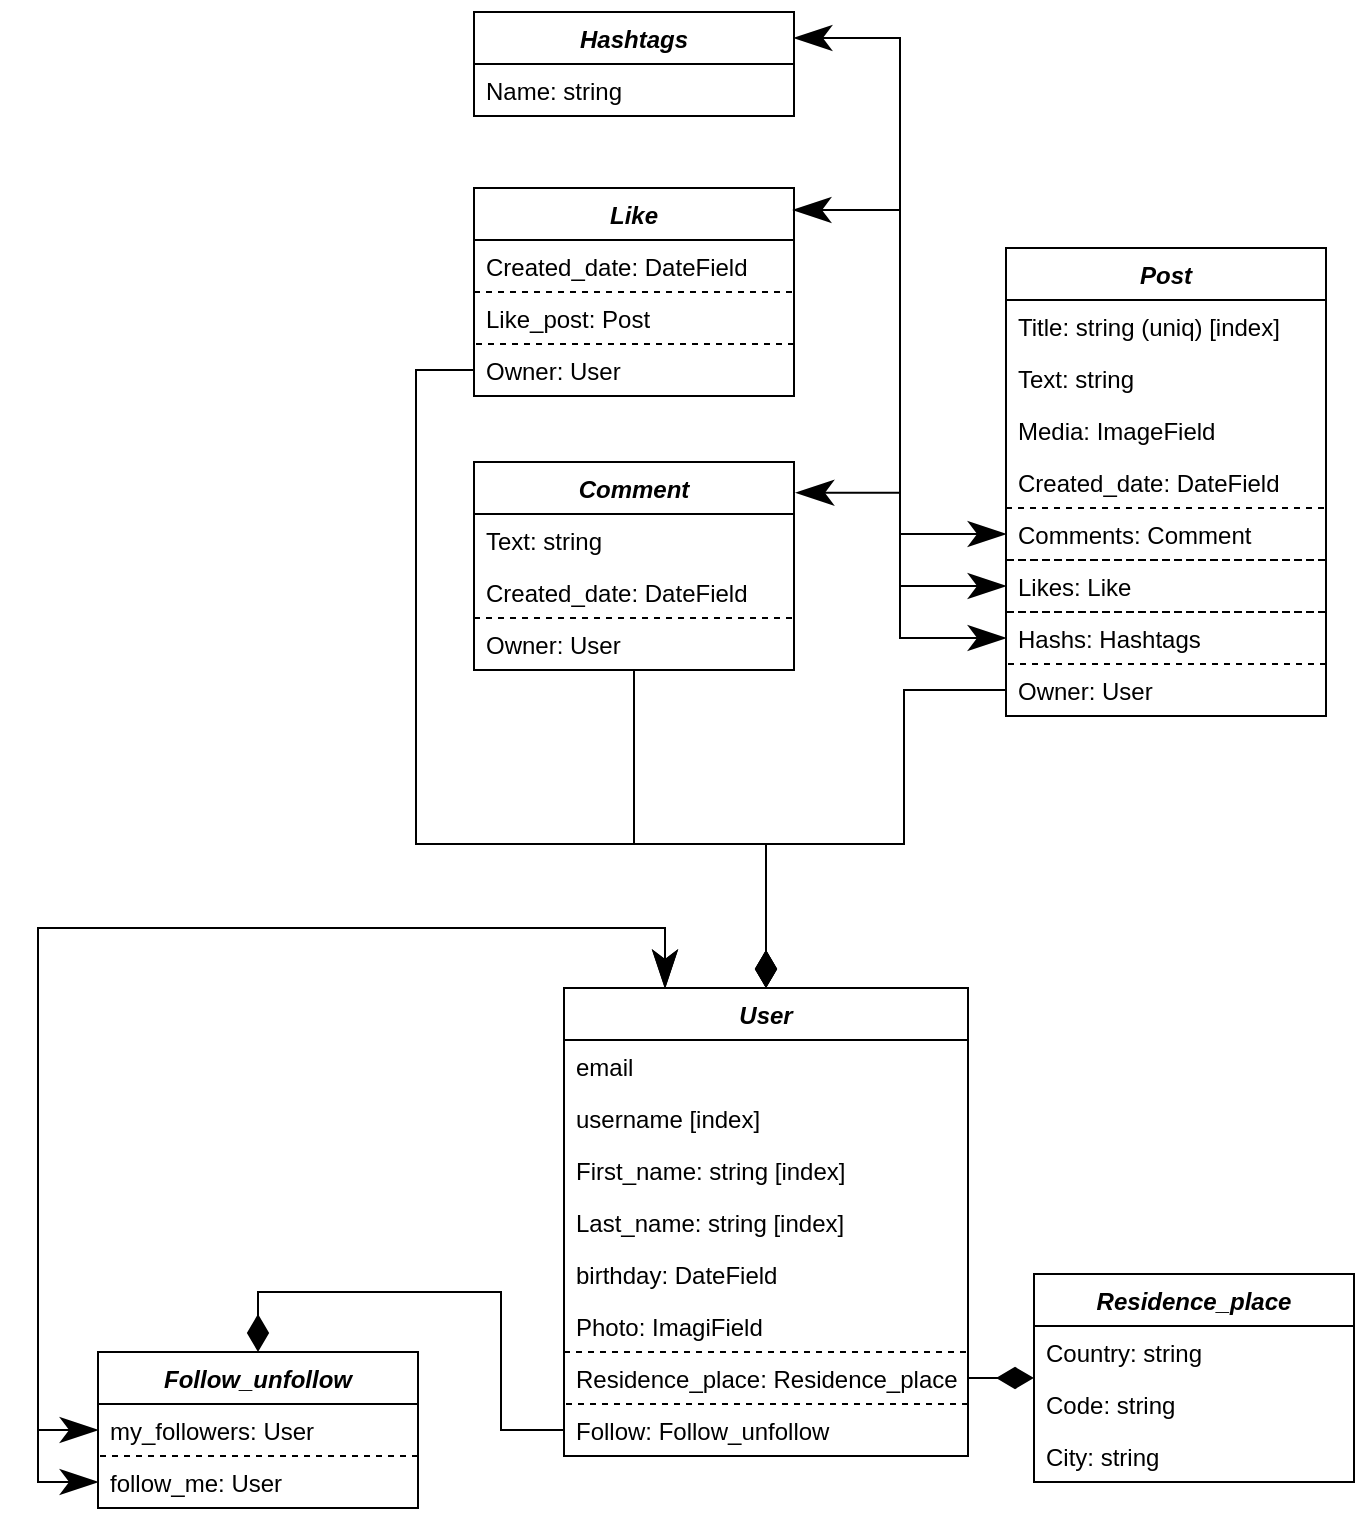 <mxfile version="24.7.5">
  <diagram id="C5RBs43oDa-KdzZeNtuy" name="Page-1">
    <mxGraphModel dx="3457" dy="2007" grid="0" gridSize="10" guides="1" tooltips="1" connect="1" arrows="1" fold="1" page="1" pageScale="1" pageWidth="1169" pageHeight="827" background="none" math="0" shadow="0">
      <root>
        <mxCell id="WIyWlLk6GJQsqaUBKTNV-0" />
        <mxCell id="WIyWlLk6GJQsqaUBKTNV-1" parent="WIyWlLk6GJQsqaUBKTNV-0" />
        <mxCell id="zkfFHV4jXpPFQw0GAbJ--0" value="Residence_place" style="swimlane;fontStyle=3;align=center;verticalAlign=top;childLayout=stackLayout;horizontal=1;startSize=26;horizontalStack=0;resizeParent=1;resizeLast=0;collapsible=1;marginBottom=0;rounded=0;shadow=0;strokeWidth=1;" parent="WIyWlLk6GJQsqaUBKTNV-1" vertex="1">
          <mxGeometry x="742" y="662" width="160" height="104" as="geometry">
            <mxRectangle x="629" y="436" width="160" height="26" as="alternateBounds" />
          </mxGeometry>
        </mxCell>
        <mxCell id="zkfFHV4jXpPFQw0GAbJ--1" value="Country: string" style="text;align=left;verticalAlign=top;spacingLeft=4;spacingRight=4;overflow=hidden;rotatable=0;points=[[0,0.5],[1,0.5]];portConstraint=eastwest;" parent="zkfFHV4jXpPFQw0GAbJ--0" vertex="1">
          <mxGeometry y="26" width="160" height="26" as="geometry" />
        </mxCell>
        <mxCell id="5s991XsyKktp0hbbbUXU-14" value="Code: string" style="text;align=left;verticalAlign=top;spacingLeft=4;spacingRight=4;overflow=hidden;rotatable=0;points=[[0,0.5],[1,0.5]];portConstraint=eastwest;" vertex="1" parent="zkfFHV4jXpPFQw0GAbJ--0">
          <mxGeometry y="52" width="160" height="26" as="geometry" />
        </mxCell>
        <mxCell id="zkfFHV4jXpPFQw0GAbJ--2" value="City: string" style="text;align=left;verticalAlign=top;spacingLeft=4;spacingRight=4;overflow=hidden;rotatable=0;points=[[0,0.5],[1,0.5]];portConstraint=eastwest;rounded=0;shadow=0;html=0;" parent="zkfFHV4jXpPFQw0GAbJ--0" vertex="1">
          <mxGeometry y="78" width="160" height="26" as="geometry" />
        </mxCell>
        <mxCell id="5s991XsyKktp0hbbbUXU-6" value="User" style="swimlane;fontStyle=3;align=center;verticalAlign=top;childLayout=stackLayout;horizontal=1;startSize=26;horizontalStack=0;resizeParent=1;resizeLast=0;collapsible=1;marginBottom=0;rounded=0;shadow=0;strokeWidth=1;" vertex="1" parent="WIyWlLk6GJQsqaUBKTNV-1">
          <mxGeometry x="507" y="519" width="202" height="234" as="geometry">
            <mxRectangle x="230" y="140" width="160" height="26" as="alternateBounds" />
          </mxGeometry>
        </mxCell>
        <mxCell id="5s991XsyKktp0hbbbUXU-7" value="email" style="text;align=left;verticalAlign=top;spacingLeft=4;spacingRight=4;overflow=hidden;rotatable=0;points=[[0,0.5],[1,0.5]];portConstraint=eastwest;" vertex="1" parent="5s991XsyKktp0hbbbUXU-6">
          <mxGeometry y="26" width="202" height="26" as="geometry" />
        </mxCell>
        <mxCell id="5s991XsyKktp0hbbbUXU-8" value="username [index]" style="text;align=left;verticalAlign=top;spacingLeft=4;spacingRight=4;overflow=hidden;rotatable=0;points=[[0,0.5],[1,0.5]];portConstraint=eastwest;rounded=0;shadow=0;html=0;" vertex="1" parent="5s991XsyKktp0hbbbUXU-6">
          <mxGeometry y="52" width="202" height="26" as="geometry" />
        </mxCell>
        <mxCell id="5s991XsyKktp0hbbbUXU-9" value="First_name: string [index]" style="text;align=left;verticalAlign=top;spacingLeft=4;spacingRight=4;overflow=hidden;rotatable=0;points=[[0,0.5],[1,0.5]];portConstraint=eastwest;rounded=0;shadow=0;html=0;" vertex="1" parent="5s991XsyKktp0hbbbUXU-6">
          <mxGeometry y="78" width="202" height="26" as="geometry" />
        </mxCell>
        <mxCell id="5s991XsyKktp0hbbbUXU-10" value="Last_name: string [index]" style="text;align=left;verticalAlign=top;spacingLeft=4;spacingRight=4;overflow=hidden;rotatable=0;points=[[0,0.5],[1,0.5]];portConstraint=eastwest;rounded=0;shadow=0;html=0;" vertex="1" parent="5s991XsyKktp0hbbbUXU-6">
          <mxGeometry y="104" width="202" height="26" as="geometry" />
        </mxCell>
        <mxCell id="5s991XsyKktp0hbbbUXU-11" value="birthday: DateField" style="text;align=left;verticalAlign=top;spacingLeft=4;spacingRight=4;overflow=hidden;rotatable=0;points=[[0,0.5],[1,0.5]];portConstraint=eastwest;rounded=0;shadow=0;html=0;" vertex="1" parent="5s991XsyKktp0hbbbUXU-6">
          <mxGeometry y="130" width="202" height="26" as="geometry" />
        </mxCell>
        <mxCell id="5s991XsyKktp0hbbbUXU-12" value="Photo: ImagiField" style="text;align=left;verticalAlign=top;spacingLeft=4;spacingRight=4;overflow=hidden;rotatable=0;points=[[0,0.5],[1,0.5]];portConstraint=eastwest;rounded=0;shadow=0;html=0;" vertex="1" parent="5s991XsyKktp0hbbbUXU-6">
          <mxGeometry y="156" width="202" height="26" as="geometry" />
        </mxCell>
        <mxCell id="5s991XsyKktp0hbbbUXU-13" value="Residence_place: Residence_place" style="text;align=left;verticalAlign=top;spacingLeft=4;spacingRight=4;overflow=hidden;rotatable=0;points=[[0,0.5],[1,0.5]];portConstraint=eastwest;rounded=0;shadow=0;html=0;fillColor=none;strokeColor=default;dashed=1;" vertex="1" parent="5s991XsyKktp0hbbbUXU-6">
          <mxGeometry y="182" width="202" height="26" as="geometry" />
        </mxCell>
        <mxCell id="5s991XsyKktp0hbbbUXU-16" value="Follow: Follow_unfollow" style="text;align=left;verticalAlign=top;spacingLeft=4;spacingRight=4;overflow=hidden;rotatable=0;points=[[0,0.5],[1,0.5]];portConstraint=eastwest;rounded=0;shadow=0;html=0;" vertex="1" parent="5s991XsyKktp0hbbbUXU-6">
          <mxGeometry y="208" width="202" height="26" as="geometry" />
        </mxCell>
        <mxCell id="5s991XsyKktp0hbbbUXU-15" style="edgeStyle=orthogonalEdgeStyle;rounded=0;orthogonalLoop=1;jettySize=auto;html=1;entryX=0;entryY=0.5;entryDx=0;entryDy=0;endArrow=diamondThin;endFill=1;strokeWidth=1;endSize=16;" edge="1" parent="WIyWlLk6GJQsqaUBKTNV-1" source="5s991XsyKktp0hbbbUXU-13" target="zkfFHV4jXpPFQw0GAbJ--0">
          <mxGeometry relative="1" as="geometry" />
        </mxCell>
        <mxCell id="5s991XsyKktp0hbbbUXU-17" value="Follow_unfollow" style="swimlane;fontStyle=3;align=center;verticalAlign=top;childLayout=stackLayout;horizontal=1;startSize=26;horizontalStack=0;resizeParent=1;resizeLast=0;collapsible=1;marginBottom=0;rounded=0;shadow=0;strokeWidth=1;" vertex="1" parent="WIyWlLk6GJQsqaUBKTNV-1">
          <mxGeometry x="274" y="701" width="160" height="78" as="geometry">
            <mxRectangle x="629" y="436" width="160" height="26" as="alternateBounds" />
          </mxGeometry>
        </mxCell>
        <mxCell id="5s991XsyKktp0hbbbUXU-18" value="my_followers: User" style="text;align=left;verticalAlign=top;spacingLeft=4;spacingRight=4;overflow=hidden;rotatable=0;points=[[0,0.5],[1,0.5]];portConstraint=eastwest;dashed=1;strokeColor=default;" vertex="1" parent="5s991XsyKktp0hbbbUXU-17">
          <mxGeometry y="26" width="160" height="26" as="geometry" />
        </mxCell>
        <mxCell id="5s991XsyKktp0hbbbUXU-19" value="follow_me: User" style="text;align=left;verticalAlign=top;spacingLeft=4;spacingRight=4;overflow=hidden;rotatable=0;points=[[0,0.5],[1,0.5]];portConstraint=eastwest;strokeColor=none;" vertex="1" parent="5s991XsyKktp0hbbbUXU-17">
          <mxGeometry y="52" width="160" height="26" as="geometry" />
        </mxCell>
        <mxCell id="5s991XsyKktp0hbbbUXU-22" style="edgeStyle=orthogonalEdgeStyle;rounded=0;orthogonalLoop=1;jettySize=auto;html=1;entryX=0.25;entryY=0;entryDx=0;entryDy=0;startArrow=classicThin;startFill=1;endSize=16;startSize=16;endArrow=classicThin;endFill=1;exitX=0;exitY=0.5;exitDx=0;exitDy=0;" edge="1" parent="WIyWlLk6GJQsqaUBKTNV-1" source="5s991XsyKktp0hbbbUXU-18" target="5s991XsyKktp0hbbbUXU-6">
          <mxGeometry relative="1" as="geometry" />
        </mxCell>
        <mxCell id="5s991XsyKktp0hbbbUXU-24" style="edgeStyle=orthogonalEdgeStyle;rounded=0;orthogonalLoop=1;jettySize=auto;html=1;entryX=0.25;entryY=0;entryDx=0;entryDy=0;startArrow=classicThin;startFill=1;endArrow=classicThin;endFill=1;endSize=16;startSize=16;exitX=0;exitY=0.5;exitDx=0;exitDy=0;" edge="1" parent="WIyWlLk6GJQsqaUBKTNV-1" source="5s991XsyKktp0hbbbUXU-19" target="5s991XsyKktp0hbbbUXU-6">
          <mxGeometry relative="1" as="geometry" />
        </mxCell>
        <mxCell id="5s991XsyKktp0hbbbUXU-25" style="edgeStyle=orthogonalEdgeStyle;rounded=0;orthogonalLoop=1;jettySize=auto;html=1;entryX=0.5;entryY=0;entryDx=0;entryDy=0;endArrow=diamondThin;endFill=1;endSize=16;" edge="1" parent="WIyWlLk6GJQsqaUBKTNV-1" source="5s991XsyKktp0hbbbUXU-16" target="5s991XsyKktp0hbbbUXU-17">
          <mxGeometry relative="1" as="geometry" />
        </mxCell>
        <mxCell id="5s991XsyKktp0hbbbUXU-26" value="Post" style="swimlane;fontStyle=3;align=center;verticalAlign=top;childLayout=stackLayout;horizontal=1;startSize=26;horizontalStack=0;resizeParent=1;resizeLast=0;collapsible=1;marginBottom=0;rounded=0;shadow=0;strokeWidth=1;" vertex="1" parent="WIyWlLk6GJQsqaUBKTNV-1">
          <mxGeometry x="728" y="149" width="160" height="234" as="geometry">
            <mxRectangle x="629" y="436" width="160" height="26" as="alternateBounds" />
          </mxGeometry>
        </mxCell>
        <mxCell id="5s991XsyKktp0hbbbUXU-33" value="Title: string (uniq) [index]" style="text;align=left;verticalAlign=top;spacingLeft=4;spacingRight=4;overflow=hidden;rotatable=0;points=[[0,0.5],[1,0.5]];portConstraint=eastwest;" vertex="1" parent="5s991XsyKktp0hbbbUXU-26">
          <mxGeometry y="26" width="160" height="26" as="geometry" />
        </mxCell>
        <mxCell id="5s991XsyKktp0hbbbUXU-27" value="Text: string" style="text;align=left;verticalAlign=top;spacingLeft=4;spacingRight=4;overflow=hidden;rotatable=0;points=[[0,0.5],[1,0.5]];portConstraint=eastwest;" vertex="1" parent="5s991XsyKktp0hbbbUXU-26">
          <mxGeometry y="52" width="160" height="26" as="geometry" />
        </mxCell>
        <mxCell id="5s991XsyKktp0hbbbUXU-31" value="Media: ImageField" style="text;align=left;verticalAlign=top;spacingLeft=4;spacingRight=4;overflow=hidden;rotatable=0;points=[[0,0.5],[1,0.5]];portConstraint=eastwest;" vertex="1" parent="5s991XsyKktp0hbbbUXU-26">
          <mxGeometry y="78" width="160" height="26" as="geometry" />
        </mxCell>
        <mxCell id="5s991XsyKktp0hbbbUXU-32" value="Created_date: DateField" style="text;align=left;verticalAlign=top;spacingLeft=4;spacingRight=4;overflow=hidden;rotatable=0;points=[[0,0.5],[1,0.5]];portConstraint=eastwest;" vertex="1" parent="5s991XsyKktp0hbbbUXU-26">
          <mxGeometry y="104" width="160" height="26" as="geometry" />
        </mxCell>
        <mxCell id="5s991XsyKktp0hbbbUXU-51" value="Comments: Comment" style="text;align=left;verticalAlign=top;spacingLeft=4;spacingRight=4;overflow=hidden;rotatable=0;points=[[0,0.5],[1,0.5]];portConstraint=eastwest;strokeColor=default;dashed=1;" vertex="1" parent="5s991XsyKktp0hbbbUXU-26">
          <mxGeometry y="130" width="160" height="26" as="geometry" />
        </mxCell>
        <mxCell id="5s991XsyKktp0hbbbUXU-53" value="Likes: Like" style="text;align=left;verticalAlign=top;spacingLeft=4;spacingRight=4;overflow=hidden;rotatable=0;points=[[0,0.5],[1,0.5]];portConstraint=eastwest;strokeColor=default;dashed=1;" vertex="1" parent="5s991XsyKktp0hbbbUXU-26">
          <mxGeometry y="156" width="160" height="26" as="geometry" />
        </mxCell>
        <mxCell id="5s991XsyKktp0hbbbUXU-60" value="Hashs: Hashtags" style="text;align=left;verticalAlign=top;spacingLeft=4;spacingRight=4;overflow=hidden;rotatable=0;points=[[0,0.5],[1,0.5]];portConstraint=eastwest;strokeColor=default;dashed=1;" vertex="1" parent="5s991XsyKktp0hbbbUXU-26">
          <mxGeometry y="182" width="160" height="26" as="geometry" />
        </mxCell>
        <mxCell id="5s991XsyKktp0hbbbUXU-28" value="Owner: User" style="text;align=left;verticalAlign=top;spacingLeft=4;spacingRight=4;overflow=hidden;rotatable=0;points=[[0,0.5],[1,0.5]];portConstraint=eastwest;strokeColor=none;dashed=1;dashPattern=8 8;" vertex="1" parent="5s991XsyKktp0hbbbUXU-26">
          <mxGeometry y="208" width="160" height="26" as="geometry" />
        </mxCell>
        <mxCell id="5s991XsyKktp0hbbbUXU-30" style="edgeStyle=orthogonalEdgeStyle;rounded=0;orthogonalLoop=1;jettySize=auto;html=1;entryX=0.5;entryY=0;entryDx=0;entryDy=0;endSize=16;endArrow=diamondThin;endFill=1;exitX=0;exitY=0.5;exitDx=0;exitDy=0;strokeColor=default;" edge="1" parent="WIyWlLk6GJQsqaUBKTNV-1" source="5s991XsyKktp0hbbbUXU-28" target="5s991XsyKktp0hbbbUXU-6">
          <mxGeometry relative="1" as="geometry">
            <Array as="points">
              <mxPoint x="677" y="370" />
              <mxPoint x="677" y="447" />
              <mxPoint x="608" y="447" />
            </Array>
          </mxGeometry>
        </mxCell>
        <mxCell id="5s991XsyKktp0hbbbUXU-34" value="Comment" style="swimlane;fontStyle=3;align=center;verticalAlign=top;childLayout=stackLayout;horizontal=1;startSize=26;horizontalStack=0;resizeParent=1;resizeLast=0;collapsible=1;marginBottom=0;rounded=0;shadow=0;strokeWidth=1;" vertex="1" parent="WIyWlLk6GJQsqaUBKTNV-1">
          <mxGeometry x="462" y="256" width="160" height="104" as="geometry">
            <mxRectangle x="629" y="436" width="160" height="26" as="alternateBounds" />
          </mxGeometry>
        </mxCell>
        <mxCell id="5s991XsyKktp0hbbbUXU-36" value="Text: string" style="text;align=left;verticalAlign=top;spacingLeft=4;spacingRight=4;overflow=hidden;rotatable=0;points=[[0,0.5],[1,0.5]];portConstraint=eastwest;" vertex="1" parent="5s991XsyKktp0hbbbUXU-34">
          <mxGeometry y="26" width="160" height="26" as="geometry" />
        </mxCell>
        <mxCell id="5s991XsyKktp0hbbbUXU-38" value="Created_date: DateField" style="text;align=left;verticalAlign=top;spacingLeft=4;spacingRight=4;overflow=hidden;rotatable=0;points=[[0,0.5],[1,0.5]];portConstraint=eastwest;" vertex="1" parent="5s991XsyKktp0hbbbUXU-34">
          <mxGeometry y="52" width="160" height="26" as="geometry" />
        </mxCell>
        <mxCell id="5s991XsyKktp0hbbbUXU-39" value="Owner: User" style="text;align=left;verticalAlign=top;spacingLeft=4;spacingRight=4;overflow=hidden;rotatable=0;points=[[0,0.5],[1,0.5]];portConstraint=eastwest;strokeColor=default;dashed=1;" vertex="1" parent="5s991XsyKktp0hbbbUXU-34">
          <mxGeometry y="78" width="160" height="26" as="geometry" />
        </mxCell>
        <mxCell id="5s991XsyKktp0hbbbUXU-41" style="edgeStyle=orthogonalEdgeStyle;rounded=0;orthogonalLoop=1;jettySize=auto;html=1;entryX=0.5;entryY=0;entryDx=0;entryDy=0;endArrow=diamondThin;endFill=1;endSize=16;" edge="1" parent="WIyWlLk6GJQsqaUBKTNV-1" source="5s991XsyKktp0hbbbUXU-39" target="5s991XsyKktp0hbbbUXU-6">
          <mxGeometry relative="1" as="geometry">
            <Array as="points">
              <mxPoint x="542" y="447" />
              <mxPoint x="608" y="447" />
            </Array>
          </mxGeometry>
        </mxCell>
        <mxCell id="5s991XsyKktp0hbbbUXU-43" value="Like" style="swimlane;fontStyle=3;align=center;verticalAlign=top;childLayout=stackLayout;horizontal=1;startSize=26;horizontalStack=0;resizeParent=1;resizeLast=0;collapsible=1;marginBottom=0;rounded=0;shadow=0;strokeWidth=1;" vertex="1" parent="WIyWlLk6GJQsqaUBKTNV-1">
          <mxGeometry x="462" y="119" width="160" height="104" as="geometry">
            <mxRectangle x="629" y="436" width="160" height="26" as="alternateBounds" />
          </mxGeometry>
        </mxCell>
        <mxCell id="5s991XsyKktp0hbbbUXU-45" value="Created_date: DateField" style="text;align=left;verticalAlign=top;spacingLeft=4;spacingRight=4;overflow=hidden;rotatable=0;points=[[0,0.5],[1,0.5]];portConstraint=eastwest;" vertex="1" parent="5s991XsyKktp0hbbbUXU-43">
          <mxGeometry y="26" width="160" height="26" as="geometry" />
        </mxCell>
        <mxCell id="5s991XsyKktp0hbbbUXU-46" value="Like_post: Post" style="text;align=left;verticalAlign=top;spacingLeft=4;spacingRight=4;overflow=hidden;rotatable=0;points=[[0,0.5],[1,0.5]];portConstraint=eastwest;strokeColor=default;dashed=1;" vertex="1" parent="5s991XsyKktp0hbbbUXU-43">
          <mxGeometry y="52" width="160" height="26" as="geometry" />
        </mxCell>
        <mxCell id="5s991XsyKktp0hbbbUXU-47" value="Owner: User" style="text;align=left;verticalAlign=top;spacingLeft=4;spacingRight=4;overflow=hidden;rotatable=0;points=[[0,0.5],[1,0.5]];portConstraint=eastwest;strokeColor=none;" vertex="1" parent="5s991XsyKktp0hbbbUXU-43">
          <mxGeometry y="78" width="160" height="26" as="geometry" />
        </mxCell>
        <mxCell id="5s991XsyKktp0hbbbUXU-50" style="edgeStyle=orthogonalEdgeStyle;rounded=0;orthogonalLoop=1;jettySize=auto;html=1;entryX=0.5;entryY=0;entryDx=0;entryDy=0;endSize=16;endArrow=diamondThin;endFill=1;" edge="1" parent="WIyWlLk6GJQsqaUBKTNV-1" source="5s991XsyKktp0hbbbUXU-47" target="5s991XsyKktp0hbbbUXU-6">
          <mxGeometry relative="1" as="geometry">
            <Array as="points">
              <mxPoint x="433" y="210" />
              <mxPoint x="433" y="447" />
              <mxPoint x="608" y="447" />
            </Array>
          </mxGeometry>
        </mxCell>
        <mxCell id="5s991XsyKktp0hbbbUXU-52" style="edgeStyle=orthogonalEdgeStyle;rounded=0;orthogonalLoop=1;jettySize=auto;html=1;entryX=1.006;entryY=0.148;entryDx=0;entryDy=0;endArrow=classicThin;endFill=1;startArrow=classicThin;startFill=1;endSize=16;startSize=16;entryPerimeter=0;" edge="1" parent="WIyWlLk6GJQsqaUBKTNV-1" source="5s991XsyKktp0hbbbUXU-51" target="5s991XsyKktp0hbbbUXU-34">
          <mxGeometry relative="1" as="geometry" />
        </mxCell>
        <mxCell id="5s991XsyKktp0hbbbUXU-55" style="edgeStyle=orthogonalEdgeStyle;rounded=0;orthogonalLoop=1;jettySize=auto;html=1;entryX=0.997;entryY=0.106;entryDx=0;entryDy=0;entryPerimeter=0;endArrow=classicThin;endFill=1;startArrow=classicThin;startFill=1;endSize=16;startSize=16;" edge="1" parent="WIyWlLk6GJQsqaUBKTNV-1" source="5s991XsyKktp0hbbbUXU-53" target="5s991XsyKktp0hbbbUXU-43">
          <mxGeometry relative="1" as="geometry" />
        </mxCell>
        <mxCell id="5s991XsyKktp0hbbbUXU-56" value="Hashtags" style="swimlane;fontStyle=3;align=center;verticalAlign=top;childLayout=stackLayout;horizontal=1;startSize=26;horizontalStack=0;resizeParent=1;resizeLast=0;collapsible=1;marginBottom=0;rounded=0;shadow=0;strokeWidth=1;" vertex="1" parent="WIyWlLk6GJQsqaUBKTNV-1">
          <mxGeometry x="462" y="31" width="160" height="52" as="geometry">
            <mxRectangle x="629" y="436" width="160" height="26" as="alternateBounds" />
          </mxGeometry>
        </mxCell>
        <mxCell id="5s991XsyKktp0hbbbUXU-57" value="Name: string" style="text;align=left;verticalAlign=top;spacingLeft=4;spacingRight=4;overflow=hidden;rotatable=0;points=[[0,0.5],[1,0.5]];portConstraint=eastwest;" vertex="1" parent="5s991XsyKktp0hbbbUXU-56">
          <mxGeometry y="26" width="160" height="26" as="geometry" />
        </mxCell>
        <mxCell id="5s991XsyKktp0hbbbUXU-61" style="edgeStyle=orthogonalEdgeStyle;rounded=0;orthogonalLoop=1;jettySize=auto;html=1;entryX=1;entryY=0.25;entryDx=0;entryDy=0;endSize=16;startSize=16;startArrow=classicThin;startFill=1;endArrow=classicThin;endFill=1;" edge="1" parent="WIyWlLk6GJQsqaUBKTNV-1" source="5s991XsyKktp0hbbbUXU-60" target="5s991XsyKktp0hbbbUXU-56">
          <mxGeometry relative="1" as="geometry" />
        </mxCell>
      </root>
    </mxGraphModel>
  </diagram>
</mxfile>
